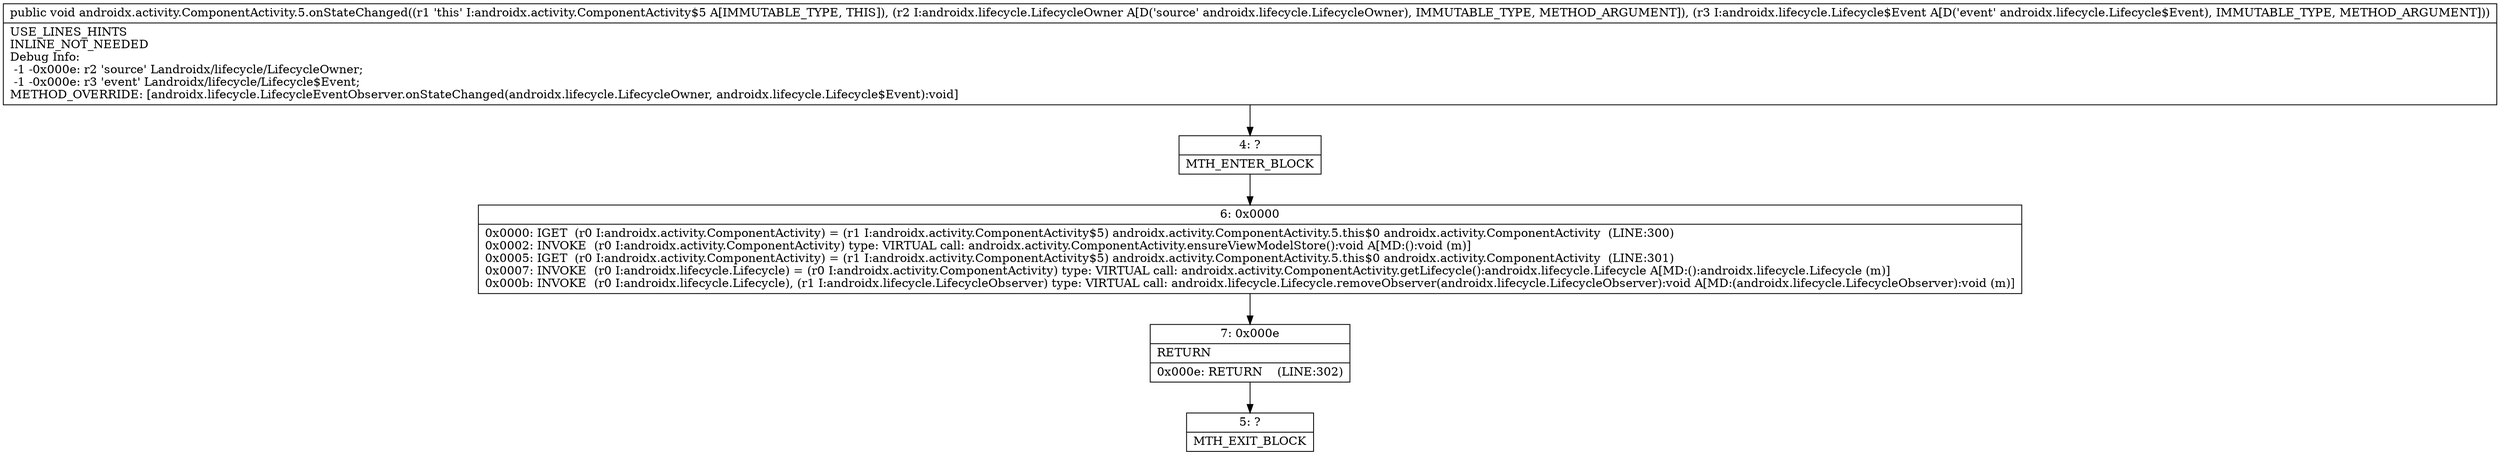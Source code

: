 digraph "CFG forandroidx.activity.ComponentActivity.5.onStateChanged(Landroidx\/lifecycle\/LifecycleOwner;Landroidx\/lifecycle\/Lifecycle$Event;)V" {
Node_4 [shape=record,label="{4\:\ ?|MTH_ENTER_BLOCK\l}"];
Node_6 [shape=record,label="{6\:\ 0x0000|0x0000: IGET  (r0 I:androidx.activity.ComponentActivity) = (r1 I:androidx.activity.ComponentActivity$5) androidx.activity.ComponentActivity.5.this$0 androidx.activity.ComponentActivity  (LINE:300)\l0x0002: INVOKE  (r0 I:androidx.activity.ComponentActivity) type: VIRTUAL call: androidx.activity.ComponentActivity.ensureViewModelStore():void A[MD:():void (m)]\l0x0005: IGET  (r0 I:androidx.activity.ComponentActivity) = (r1 I:androidx.activity.ComponentActivity$5) androidx.activity.ComponentActivity.5.this$0 androidx.activity.ComponentActivity  (LINE:301)\l0x0007: INVOKE  (r0 I:androidx.lifecycle.Lifecycle) = (r0 I:androidx.activity.ComponentActivity) type: VIRTUAL call: androidx.activity.ComponentActivity.getLifecycle():androidx.lifecycle.Lifecycle A[MD:():androidx.lifecycle.Lifecycle (m)]\l0x000b: INVOKE  (r0 I:androidx.lifecycle.Lifecycle), (r1 I:androidx.lifecycle.LifecycleObserver) type: VIRTUAL call: androidx.lifecycle.Lifecycle.removeObserver(androidx.lifecycle.LifecycleObserver):void A[MD:(androidx.lifecycle.LifecycleObserver):void (m)]\l}"];
Node_7 [shape=record,label="{7\:\ 0x000e|RETURN\l|0x000e: RETURN    (LINE:302)\l}"];
Node_5 [shape=record,label="{5\:\ ?|MTH_EXIT_BLOCK\l}"];
MethodNode[shape=record,label="{public void androidx.activity.ComponentActivity.5.onStateChanged((r1 'this' I:androidx.activity.ComponentActivity$5 A[IMMUTABLE_TYPE, THIS]), (r2 I:androidx.lifecycle.LifecycleOwner A[D('source' androidx.lifecycle.LifecycleOwner), IMMUTABLE_TYPE, METHOD_ARGUMENT]), (r3 I:androidx.lifecycle.Lifecycle$Event A[D('event' androidx.lifecycle.Lifecycle$Event), IMMUTABLE_TYPE, METHOD_ARGUMENT]))  | USE_LINES_HINTS\lINLINE_NOT_NEEDED\lDebug Info:\l  \-1 \-0x000e: r2 'source' Landroidx\/lifecycle\/LifecycleOwner;\l  \-1 \-0x000e: r3 'event' Landroidx\/lifecycle\/Lifecycle$Event;\lMETHOD_OVERRIDE: [androidx.lifecycle.LifecycleEventObserver.onStateChanged(androidx.lifecycle.LifecycleOwner, androidx.lifecycle.Lifecycle$Event):void]\l}"];
MethodNode -> Node_4;Node_4 -> Node_6;
Node_6 -> Node_7;
Node_7 -> Node_5;
}


